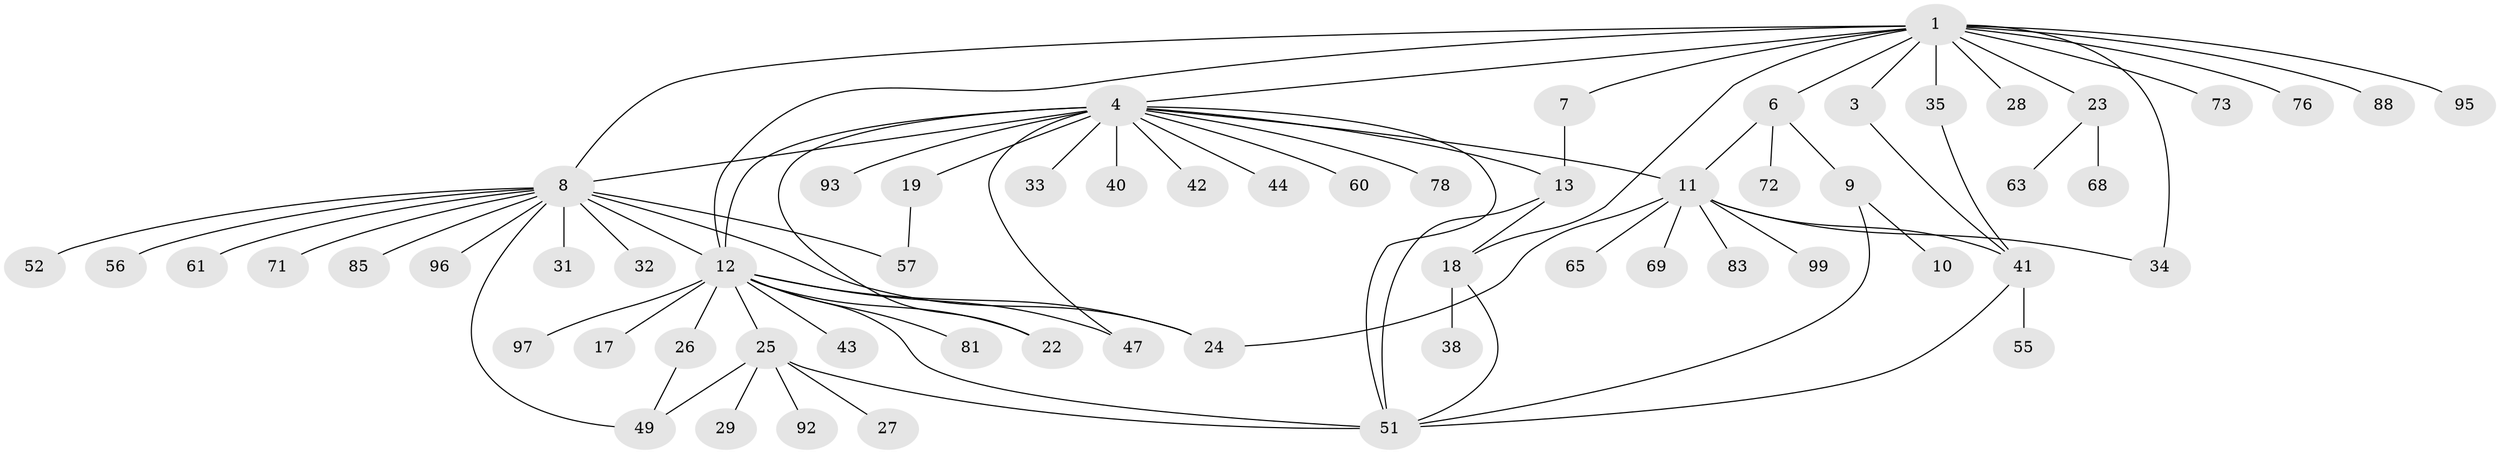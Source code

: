 // original degree distribution, {4: 0.058823529411764705, 17: 0.00980392156862745, 2: 0.18627450980392157, 14: 0.00980392156862745, 5: 0.029411764705882353, 8: 0.029411764705882353, 3: 0.09803921568627451, 1: 0.5294117647058824, 9: 0.00980392156862745, 15: 0.00980392156862745, 6: 0.029411764705882353}
// Generated by graph-tools (version 1.1) at 2025/18/03/04/25 18:18:04]
// undirected, 61 vertices, 82 edges
graph export_dot {
graph [start="1"]
  node [color=gray90,style=filled];
  1 [super="+2"];
  3;
  4 [super="+5"];
  6 [super="+77+91+87+58+21+39"];
  7;
  8 [super="+20"];
  9;
  10;
  11 [super="+14+15"];
  12 [super="+16+50+30+67"];
  13;
  17;
  18;
  19;
  22 [super="+36"];
  23 [super="+84+53"];
  24;
  25 [super="+45+37"];
  26;
  27 [super="+79"];
  28;
  29 [super="+66"];
  31;
  32;
  33;
  34 [super="+46"];
  35;
  38;
  40;
  41 [super="+100"];
  42;
  43;
  44;
  47;
  49 [super="+74"];
  51 [super="+90+59+64+54"];
  52;
  55;
  56;
  57 [super="+102"];
  60;
  61;
  63;
  65 [super="+80"];
  68;
  69;
  71;
  72;
  73;
  76;
  78;
  81;
  83;
  85;
  88;
  92;
  93;
  95;
  96;
  97;
  99;
  1 -- 6 [weight=2];
  1 -- 23 [weight=2];
  1 -- 12 [weight=2];
  1 -- 3;
  1 -- 4;
  1 -- 7;
  1 -- 8;
  1 -- 73;
  1 -- 76;
  1 -- 18;
  1 -- 88;
  1 -- 28;
  1 -- 95;
  1 -- 34 [weight=2];
  1 -- 35;
  3 -- 41;
  4 -- 8 [weight=2];
  4 -- 13;
  4 -- 19;
  4 -- 33;
  4 -- 40;
  4 -- 42;
  4 -- 47;
  4 -- 51;
  4 -- 60;
  4 -- 78;
  4 -- 22;
  4 -- 11;
  4 -- 12;
  4 -- 93;
  4 -- 44;
  6 -- 9;
  6 -- 72;
  6 -- 11;
  7 -- 13;
  8 -- 61;
  8 -- 96;
  8 -- 32;
  8 -- 71;
  8 -- 49;
  8 -- 52;
  8 -- 85;
  8 -- 24;
  8 -- 57;
  8 -- 56;
  8 -- 31;
  8 -- 12;
  9 -- 10;
  9 -- 51;
  11 -- 24;
  11 -- 34;
  11 -- 65;
  11 -- 83;
  11 -- 99;
  11 -- 41;
  11 -- 69;
  12 -- 22;
  12 -- 47;
  12 -- 97;
  12 -- 43;
  12 -- 17;
  12 -- 24;
  12 -- 25;
  12 -- 26;
  12 -- 51;
  12 -- 81;
  13 -- 18;
  13 -- 51;
  18 -- 38;
  18 -- 51;
  19 -- 57;
  23 -- 63;
  23 -- 68;
  25 -- 27;
  25 -- 29;
  25 -- 49;
  25 -- 51;
  25 -- 92;
  26 -- 49;
  35 -- 41;
  41 -- 55;
  41 -- 51;
}
